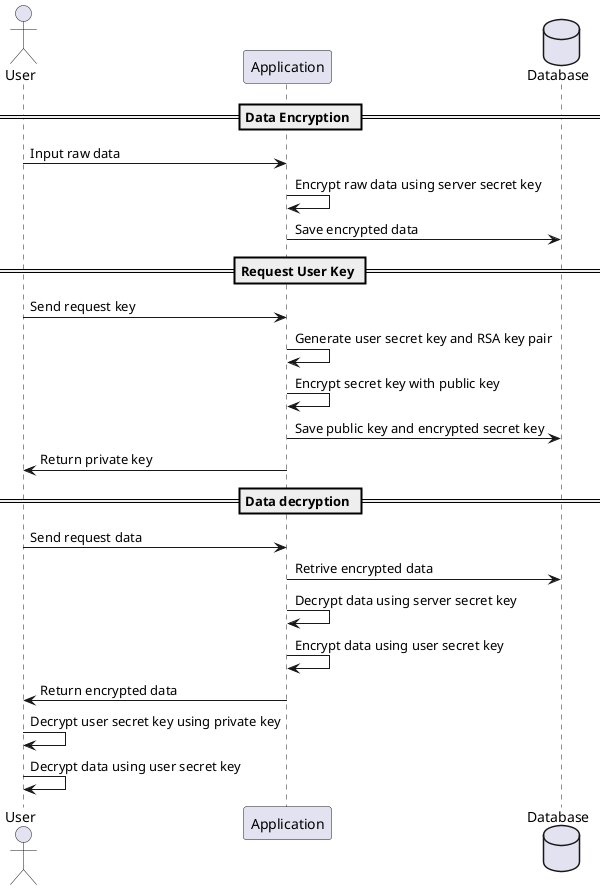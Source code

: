 @startuml
actor User
participant Application
database Database
== Data Encryption ==
User -> Application: Input raw data
Application -> Application: Encrypt raw data using server secret key
Application -> Database: Save encrypted data

== Request User Key ==
User -> Application: Send request key
Application -> Application: Generate user secret key and RSA key pair
Application -> Application: Encrypt secret key with public key
Application -> Database: Save public key and encrypted secret key
Application -> User: Return private key

== Data decryption ==
User -> Application: Send request data
Application -> Database: Retrive encrypted data
Application -> Application: Decrypt data using server secret key
Application -> Application: Encrypt data using user secret key
Application -> User: Return encrypted data
User -> User: Decrypt user secret key using private key
User -> User: Decrypt data using user secret key

@enduml

